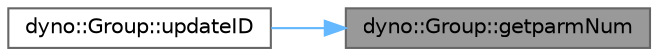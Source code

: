 digraph "dyno::Group::getparmNum"
{
 // LATEX_PDF_SIZE
  bgcolor="transparent";
  edge [fontname=Helvetica,fontsize=10,labelfontname=Helvetica,labelfontsize=10];
  node [fontname=Helvetica,fontsize=10,shape=box,height=0.2,width=0.4];
  rankdir="RL";
  Node1 [id="Node000001",label="dyno::Group::getparmNum",height=0.2,width=0.4,color="gray40", fillcolor="grey60", style="filled", fontcolor="black",tooltip=" "];
  Node1 -> Node2 [id="edge1_Node000001_Node000002",dir="back",color="steelblue1",style="solid",tooltip=" "];
  Node2 [id="Node000002",label="dyno::Group::updateID",height=0.2,width=0.4,color="grey40", fillcolor="white", style="filled",URL="$classdyno_1_1_group.html#a91b971c7a29ef588007acaee03a7a072",tooltip=" "];
}

